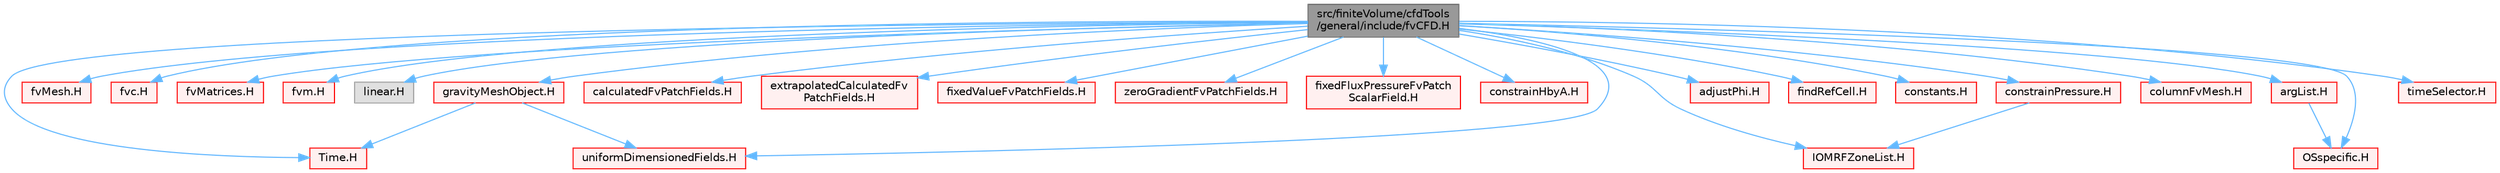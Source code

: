 digraph "src/finiteVolume/cfdTools/general/include/fvCFD.H"
{
 // LATEX_PDF_SIZE
  bgcolor="transparent";
  edge [fontname=Helvetica,fontsize=10,labelfontname=Helvetica,labelfontsize=10];
  node [fontname=Helvetica,fontsize=10,shape=box,height=0.2,width=0.4];
  Node1 [id="Node000001",label="src/finiteVolume/cfdTools\l/general/include/fvCFD.H",height=0.2,width=0.4,color="gray40", fillcolor="grey60", style="filled", fontcolor="black",tooltip=" "];
  Node1 -> Node2 [id="edge1_Node000001_Node000002",color="steelblue1",style="solid",tooltip=" "];
  Node2 [id="Node000002",label="Time.H",height=0.2,width=0.4,color="red", fillcolor="#FFF0F0", style="filled",URL="$Time_8H.html",tooltip=" "];
  Node1 -> Node248 [id="edge2_Node000001_Node000248",color="steelblue1",style="solid",tooltip=" "];
  Node248 [id="Node000248",label="fvMesh.H",height=0.2,width=0.4,color="red", fillcolor="#FFF0F0", style="filled",URL="$fvMesh_8H.html",tooltip=" "];
  Node1 -> Node368 [id="edge3_Node000001_Node000368",color="steelblue1",style="solid",tooltip=" "];
  Node368 [id="Node000368",label="fvc.H",height=0.2,width=0.4,color="red", fillcolor="#FFF0F0", style="filled",URL="$fvc_8H.html",tooltip=" "];
  Node1 -> Node399 [id="edge4_Node000001_Node000399",color="steelblue1",style="solid",tooltip=" "];
  Node399 [id="Node000399",label="fvMatrices.H",height=0.2,width=0.4,color="red", fillcolor="#FFF0F0", style="filled",URL="$fvMatrices_8H.html",tooltip="A special matrix type and solver, designed for finite volume solutions of scalar equations."];
  Node1 -> Node445 [id="edge5_Node000001_Node000445",color="steelblue1",style="solid",tooltip=" "];
  Node445 [id="Node000445",label="fvm.H",height=0.2,width=0.4,color="red", fillcolor="#FFF0F0", style="filled",URL="$fvm_8H.html",tooltip=" "];
  Node1 -> Node452 [id="edge6_Node000001_Node000452",color="steelblue1",style="solid",tooltip=" "];
  Node452 [id="Node000452",label="linear.H",height=0.2,width=0.4,color="grey60", fillcolor="#E0E0E0", style="filled",tooltip=" "];
  Node1 -> Node453 [id="edge7_Node000001_Node000453",color="steelblue1",style="solid",tooltip=" "];
  Node453 [id="Node000453",label="uniformDimensionedFields.H",height=0.2,width=0.4,color="red", fillcolor="#FFF0F0", style="filled",URL="$uniformDimensionedFields_8H.html",tooltip="Various UniformDimensionedField types."];
  Node1 -> Node430 [id="edge8_Node000001_Node000430",color="steelblue1",style="solid",tooltip=" "];
  Node430 [id="Node000430",label="calculatedFvPatchFields.H",height=0.2,width=0.4,color="red", fillcolor="#FFF0F0", style="filled",URL="$calculatedFvPatchFields_8H.html",tooltip=" "];
  Node1 -> Node456 [id="edge9_Node000001_Node000456",color="steelblue1",style="solid",tooltip=" "];
  Node456 [id="Node000456",label="extrapolatedCalculatedFv\lPatchFields.H",height=0.2,width=0.4,color="red", fillcolor="#FFF0F0", style="filled",URL="$extrapolatedCalculatedFvPatchFields_8H.html",tooltip=" "];
  Node1 -> Node458 [id="edge10_Node000001_Node000458",color="steelblue1",style="solid",tooltip=" "];
  Node458 [id="Node000458",label="fixedValueFvPatchFields.H",height=0.2,width=0.4,color="red", fillcolor="#FFF0F0", style="filled",URL="$fixedValueFvPatchFields_8H.html",tooltip=" "];
  Node1 -> Node460 [id="edge11_Node000001_Node000460",color="steelblue1",style="solid",tooltip=" "];
  Node460 [id="Node000460",label="zeroGradientFvPatchFields.H",height=0.2,width=0.4,color="red", fillcolor="#FFF0F0", style="filled",URL="$zeroGradientFvPatchFields_8H.html",tooltip=" "];
  Node1 -> Node462 [id="edge12_Node000001_Node000462",color="steelblue1",style="solid",tooltip=" "];
  Node462 [id="Node000462",label="fixedFluxPressureFvPatch\lScalarField.H",height=0.2,width=0.4,color="red", fillcolor="#FFF0F0", style="filled",URL="$fixedFluxPressureFvPatchScalarField_8H.html",tooltip=" "];
  Node1 -> Node467 [id="edge13_Node000001_Node000467",color="steelblue1",style="solid",tooltip=" "];
  Node467 [id="Node000467",label="constrainHbyA.H",height=0.2,width=0.4,color="red", fillcolor="#FFF0F0", style="filled",URL="$constrainHbyA_8H.html",tooltip=" "];
  Node1 -> Node468 [id="edge14_Node000001_Node000468",color="steelblue1",style="solid",tooltip=" "];
  Node468 [id="Node000468",label="constrainPressure.H",height=0.2,width=0.4,color="red", fillcolor="#FFF0F0", style="filled",URL="$constrainPressure_8H.html",tooltip=" "];
  Node468 -> Node469 [id="edge15_Node000468_Node000469",color="steelblue1",style="solid",tooltip=" "];
  Node469 [id="Node000469",label="IOMRFZoneList.H",height=0.2,width=0.4,color="red", fillcolor="#FFF0F0", style="filled",URL="$IOMRFZoneList_8H.html",tooltip=" "];
  Node1 -> Node478 [id="edge16_Node000001_Node000478",color="steelblue1",style="solid",tooltip=" "];
  Node478 [id="Node000478",label="adjustPhi.H",height=0.2,width=0.4,color="red", fillcolor="#FFF0F0", style="filled",URL="$adjustPhi_8H.html",tooltip="For cases which do no have a pressure boundary adjust the balance of fluxes to obey continuity...."];
  Node1 -> Node479 [id="edge17_Node000001_Node000479",color="steelblue1",style="solid",tooltip=" "];
  Node479 [id="Node000479",label="findRefCell.H",height=0.2,width=0.4,color="red", fillcolor="#FFF0F0", style="filled",URL="$findRefCell_8H.html",tooltip="Find the reference cell nearest (in index) to the given cell but which is not on a cyclic,..."];
  Node1 -> Node469 [id="edge18_Node000001_Node000469",color="steelblue1",style="solid",tooltip=" "];
  Node1 -> Node480 [id="edge19_Node000001_Node000480",color="steelblue1",style="solid",tooltip=" "];
  Node480 [id="Node000480",label="constants.H",height=0.2,width=0.4,color="red", fillcolor="#FFF0F0", style="filled",URL="$constants_8H.html",tooltip=" "];
  Node1 -> Node488 [id="edge20_Node000001_Node000488",color="steelblue1",style="solid",tooltip=" "];
  Node488 [id="Node000488",label="gravityMeshObject.H",height=0.2,width=0.4,color="red", fillcolor="#FFF0F0", style="filled",URL="$gravityMeshObject_8H.html",tooltip=" "];
  Node488 -> Node453 [id="edge21_Node000488_Node000453",color="steelblue1",style="solid",tooltip=" "];
  Node488 -> Node2 [id="edge22_Node000488_Node000002",color="steelblue1",style="solid",tooltip=" "];
  Node1 -> Node490 [id="edge23_Node000001_Node000490",color="steelblue1",style="solid",tooltip=" "];
  Node490 [id="Node000490",label="columnFvMesh.H",height=0.2,width=0.4,color="red", fillcolor="#FFF0F0", style="filled",URL="$columnFvMesh_8H.html",tooltip=" "];
  Node1 -> Node141 [id="edge24_Node000001_Node000141",color="steelblue1",style="solid",tooltip=" "];
  Node141 [id="Node000141",label="OSspecific.H",height=0.2,width=0.4,color="red", fillcolor="#FFF0F0", style="filled",URL="$OSspecific_8H.html",tooltip="Functions used by OpenFOAM that are specific to POSIX compliant operating systems and need to be repl..."];
  Node1 -> Node492 [id="edge25_Node000001_Node000492",color="steelblue1",style="solid",tooltip=" "];
  Node492 [id="Node000492",label="argList.H",height=0.2,width=0.4,color="red", fillcolor="#FFF0F0", style="filled",URL="$argList_8H.html",tooltip=" "];
  Node492 -> Node141 [id="edge26_Node000492_Node000141",color="steelblue1",style="solid",tooltip=" "];
  Node1 -> Node495 [id="edge27_Node000001_Node000495",color="steelblue1",style="solid",tooltip=" "];
  Node495 [id="Node000495",label="timeSelector.H",height=0.2,width=0.4,color="red", fillcolor="#FFF0F0", style="filled",URL="$timeSelector_8H.html",tooltip=" "];
}
